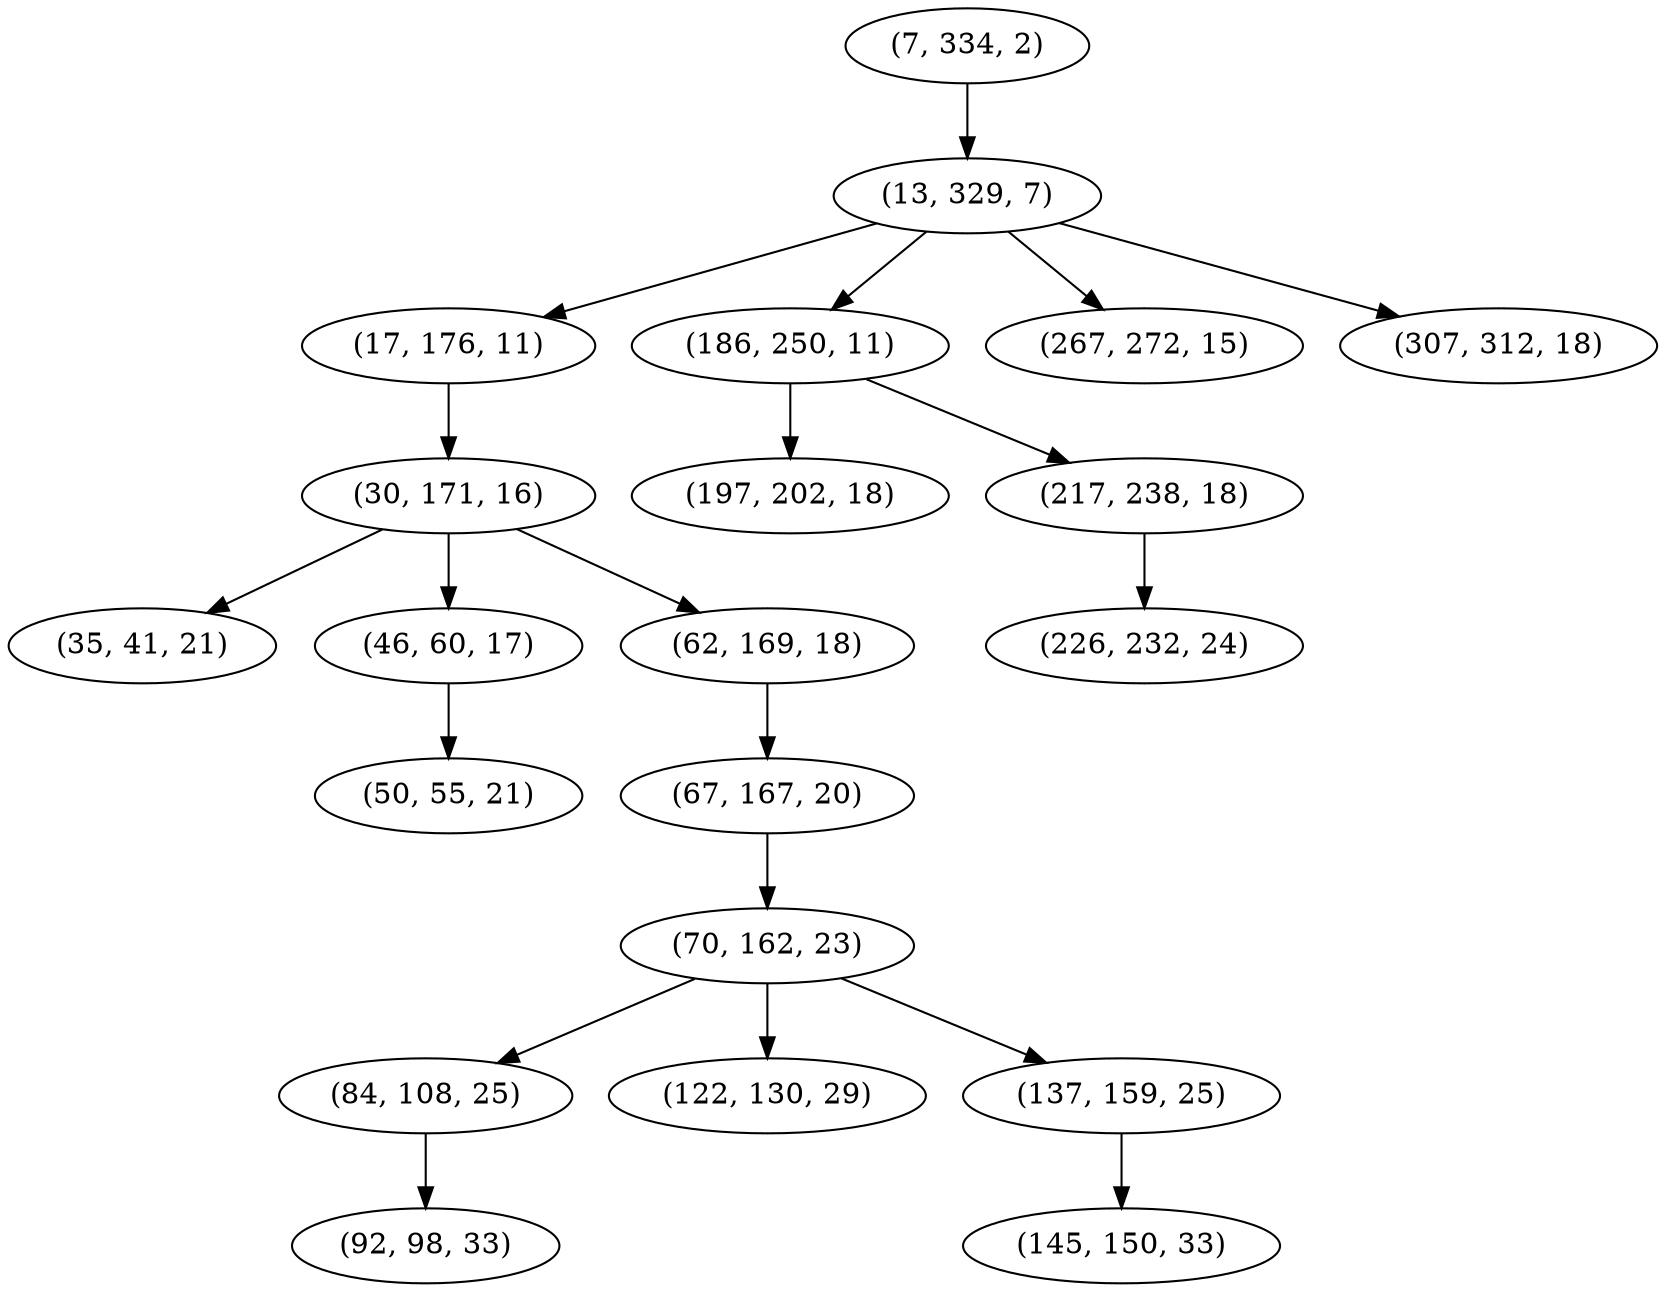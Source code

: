 digraph tree {
    "(7, 334, 2)";
    "(13, 329, 7)";
    "(17, 176, 11)";
    "(30, 171, 16)";
    "(35, 41, 21)";
    "(46, 60, 17)";
    "(50, 55, 21)";
    "(62, 169, 18)";
    "(67, 167, 20)";
    "(70, 162, 23)";
    "(84, 108, 25)";
    "(92, 98, 33)";
    "(122, 130, 29)";
    "(137, 159, 25)";
    "(145, 150, 33)";
    "(186, 250, 11)";
    "(197, 202, 18)";
    "(217, 238, 18)";
    "(226, 232, 24)";
    "(267, 272, 15)";
    "(307, 312, 18)";
    "(7, 334, 2)" -> "(13, 329, 7)";
    "(13, 329, 7)" -> "(17, 176, 11)";
    "(13, 329, 7)" -> "(186, 250, 11)";
    "(13, 329, 7)" -> "(267, 272, 15)";
    "(13, 329, 7)" -> "(307, 312, 18)";
    "(17, 176, 11)" -> "(30, 171, 16)";
    "(30, 171, 16)" -> "(35, 41, 21)";
    "(30, 171, 16)" -> "(46, 60, 17)";
    "(30, 171, 16)" -> "(62, 169, 18)";
    "(46, 60, 17)" -> "(50, 55, 21)";
    "(62, 169, 18)" -> "(67, 167, 20)";
    "(67, 167, 20)" -> "(70, 162, 23)";
    "(70, 162, 23)" -> "(84, 108, 25)";
    "(70, 162, 23)" -> "(122, 130, 29)";
    "(70, 162, 23)" -> "(137, 159, 25)";
    "(84, 108, 25)" -> "(92, 98, 33)";
    "(137, 159, 25)" -> "(145, 150, 33)";
    "(186, 250, 11)" -> "(197, 202, 18)";
    "(186, 250, 11)" -> "(217, 238, 18)";
    "(217, 238, 18)" -> "(226, 232, 24)";
}
